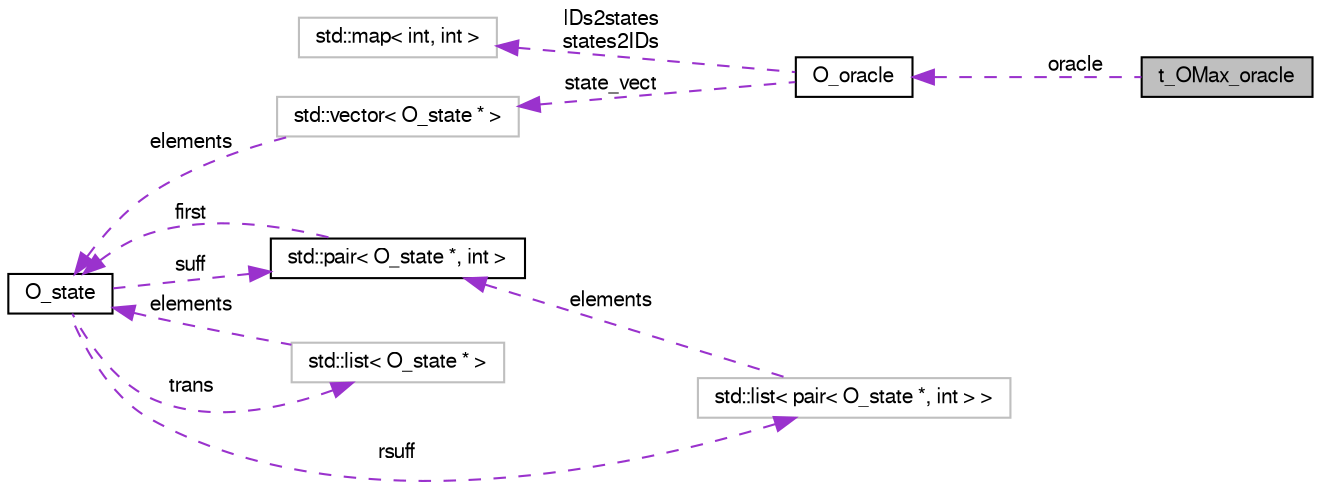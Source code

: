 digraph G
{
  bgcolor="transparent";
  edge [fontname="FreeSans",fontsize="10",labelfontname="FreeSans",labelfontsize="10"];
  node [fontname="FreeSans",fontsize="10",shape=record];
  rankdir=LR;
  Node1 [label="t_OMax_oracle",height=0.2,width=0.4,color="black", fillcolor="grey75", style="filled" fontcolor="black"];
  Node2 -> Node1 [dir=back,color="darkorchid3",fontsize="10",style="dashed",label="oracle",fontname="FreeSans"];
  Node2 [label="O_oracle",height=0.2,width=0.4,color="black",URL="$class_o__oracle.html",tooltip="Factor Oracle (FO) class."];
  Node3 -> Node2 [dir=back,color="darkorchid3",fontsize="10",style="dashed",label="IDs2states\nstates2IDs",fontname="FreeSans"];
  Node3 [label="std::map\< int, int \>",height=0.2,width=0.4,color="grey75"];
  Node4 -> Node2 [dir=back,color="darkorchid3",fontsize="10",style="dashed",label="state_vect",fontname="FreeSans"];
  Node4 [label="std::vector\< O_state * \>",height=0.2,width=0.4,color="grey75"];
  Node5 -> Node4 [dir=back,color="darkorchid3",fontsize="10",style="dashed",label="elements",fontname="FreeSans"];
  Node5 [label="O_state",height=0.2,width=0.4,color="black",URL="$class_o__state.html",tooltip="Factor Oracle state class."];
  Node6 -> Node5 [dir=back,color="darkorchid3",fontsize="10",style="dashed",label="rsuff",fontname="FreeSans"];
  Node6 [label="std::list\< pair\< O_state *, int \> \>",height=0.2,width=0.4,color="grey75"];
  Node7 -> Node6 [dir=back,color="darkorchid3",fontsize="10",style="dashed",label="elements",fontname="FreeSans"];
  Node7 [label="std::pair\< O_state *, int \>",height=0.2,width=0.4,color="black",URL="$structstd_1_1pair.html"];
  Node5 -> Node7 [dir=back,color="darkorchid3",fontsize="10",style="dashed",label="first",fontname="FreeSans"];
  Node7 -> Node5 [dir=back,color="darkorchid3",fontsize="10",style="dashed",label="suff",fontname="FreeSans"];
  Node8 -> Node5 [dir=back,color="darkorchid3",fontsize="10",style="dashed",label="trans",fontname="FreeSans"];
  Node8 [label="std::list\< O_state * \>",height=0.2,width=0.4,color="grey75"];
  Node5 -> Node8 [dir=back,color="darkorchid3",fontsize="10",style="dashed",label="elements",fontname="FreeSans"];
}
